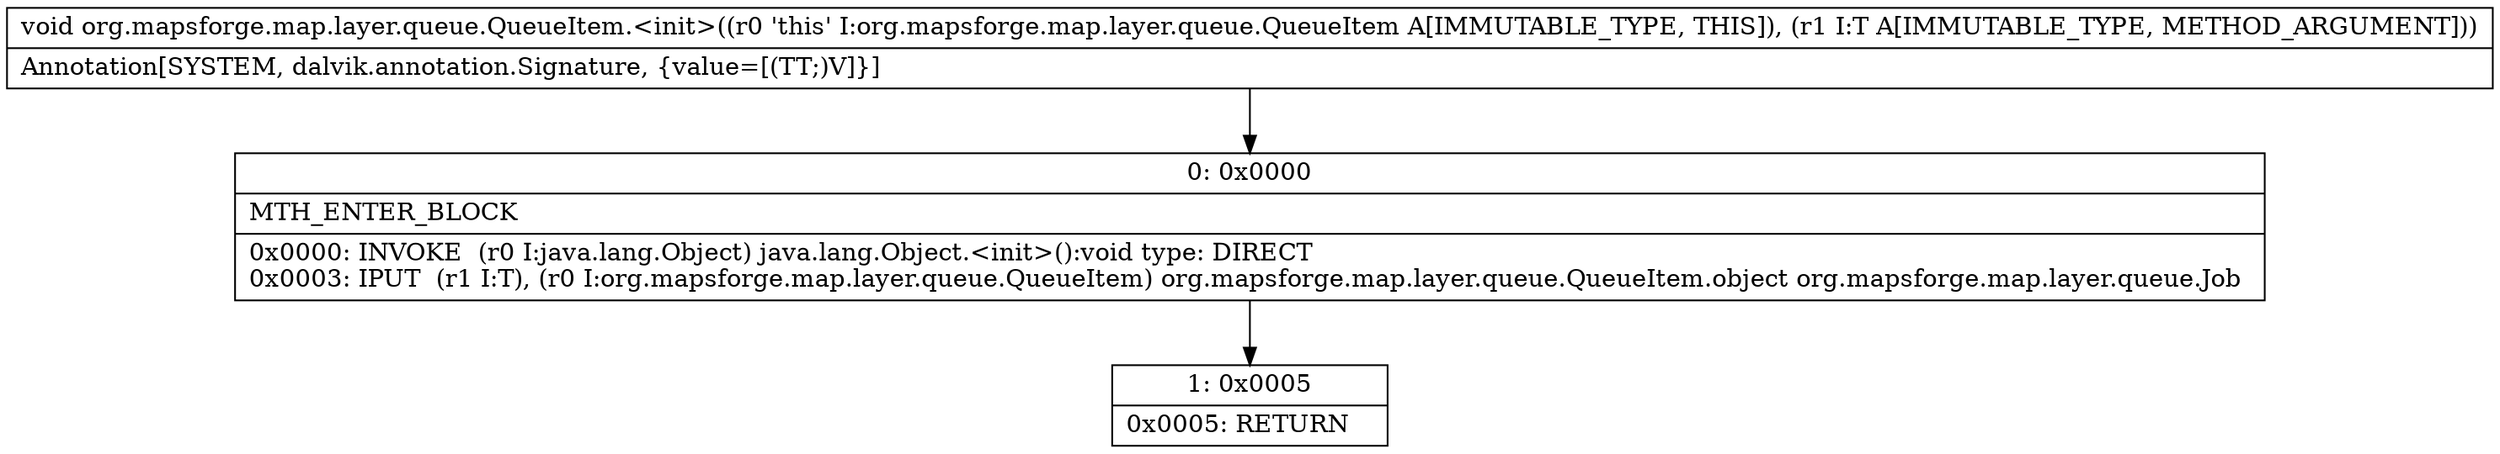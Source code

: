 digraph "CFG fororg.mapsforge.map.layer.queue.QueueItem.\<init\>(Lorg\/mapsforge\/map\/layer\/queue\/Job;)V" {
Node_0 [shape=record,label="{0\:\ 0x0000|MTH_ENTER_BLOCK\l|0x0000: INVOKE  (r0 I:java.lang.Object) java.lang.Object.\<init\>():void type: DIRECT \l0x0003: IPUT  (r1 I:T), (r0 I:org.mapsforge.map.layer.queue.QueueItem) org.mapsforge.map.layer.queue.QueueItem.object org.mapsforge.map.layer.queue.Job \l}"];
Node_1 [shape=record,label="{1\:\ 0x0005|0x0005: RETURN   \l}"];
MethodNode[shape=record,label="{void org.mapsforge.map.layer.queue.QueueItem.\<init\>((r0 'this' I:org.mapsforge.map.layer.queue.QueueItem A[IMMUTABLE_TYPE, THIS]), (r1 I:T A[IMMUTABLE_TYPE, METHOD_ARGUMENT]))  | Annotation[SYSTEM, dalvik.annotation.Signature, \{value=[(TT;)V]\}]\l}"];
MethodNode -> Node_0;
Node_0 -> Node_1;
}

